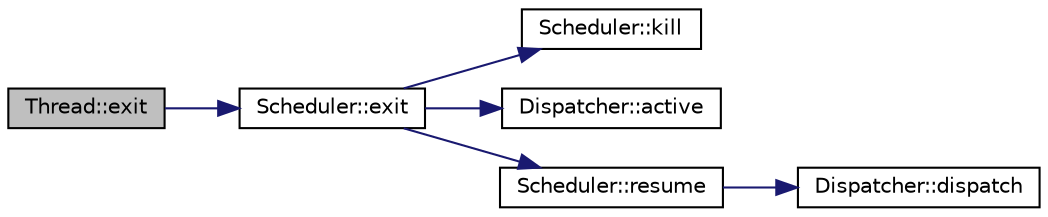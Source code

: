 digraph G
{
  bgcolor="transparent";
  edge [fontname="Helvetica",fontsize="10",labelfontname="Helvetica",labelfontsize="10"];
  node [fontname="Helvetica",fontsize="10",shape=record];
  rankdir="LR";
  Node1 [label="Thread::exit",height=0.2,width=0.4,color="black", fillcolor="grey75", style="filled" fontcolor="black"];
  Node1 -> Node2 [color="midnightblue",fontsize="10",style="solid",fontname="Helvetica"];
  Node2 [label="Scheduler::exit",height=0.2,width=0.4,color="black",URL="$classScheduler.html#a7648753bdb11886d5d8ae560b7d0e52b",tooltip="Remove the currently active thread from the queue."];
  Node2 -> Node3 [color="midnightblue",fontsize="10",style="solid",fontname="Helvetica"];
  Node3 [label="Scheduler::kill",height=0.2,width=0.4,color="black",URL="$classScheduler.html#a7301daa452a49c955534a11741634c8d",tooltip="Remove the specified thread from the queue of processes."];
  Node2 -> Node4 [color="midnightblue",fontsize="10",style="solid",fontname="Helvetica"];
  Node4 [label="Dispatcher::active",height=0.2,width=0.4,color="black",URL="$classDispatcher.html#ac90194c2cc30bc1941ea4a0244e747f2",tooltip="Returns the currently active thread."];
  Node2 -> Node5 [color="midnightblue",fontsize="10",style="solid",fontname="Helvetica"];
  Node5 [label="Scheduler::resume",height=0.2,width=0.4,color="black",URL="$classScheduler.html#aa4da1861292d77ea37cfa90b6ad569f3",tooltip="Use the scheduling algorithm to get the next thread and resumes with that thread."];
  Node5 -> Node6 [color="midnightblue",fontsize="10",style="solid",fontname="Helvetica"];
  Node6 [label="Dispatcher::dispatch",height=0.2,width=0.4,color="black",URL="$classDispatcher.html#ae5e8e2d148cd30aa060cab3c410396d1",tooltip="Switch to another thread."];
}
